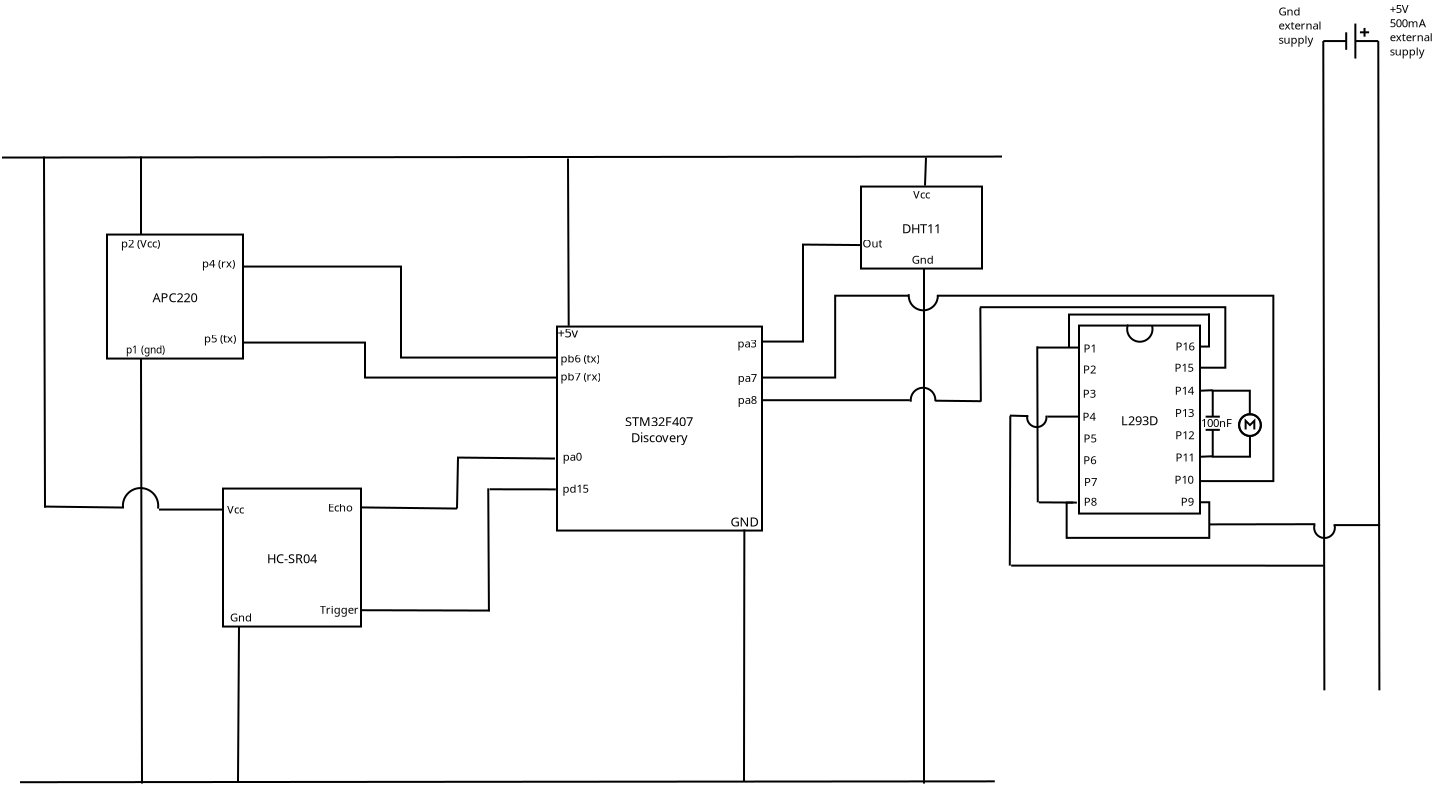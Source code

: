 <?xml version="1.0" encoding="UTF-8"?>
<dia:diagram xmlns:dia="http://www.lysator.liu.se/~alla/dia/">
  <dia:layer name="Fondo" visible="true" active="true">
    <dia:object type="Flowchart - Box" version="0" id="O0">
      <dia:attribute name="obj_pos">
        <dia:point val="39.5,14.35"/>
      </dia:attribute>
      <dia:attribute name="obj_bb">
        <dia:rectangle val="39.45,14.3;49.8,24.6"/>
      </dia:attribute>
      <dia:attribute name="elem_corner">
        <dia:point val="39.5,14.35"/>
      </dia:attribute>
      <dia:attribute name="elem_width">
        <dia:real val="10.25"/>
      </dia:attribute>
      <dia:attribute name="elem_height">
        <dia:real val="10.2"/>
      </dia:attribute>
      <dia:attribute name="show_background">
        <dia:boolean val="true"/>
      </dia:attribute>
      <dia:attribute name="padding">
        <dia:real val="0.5"/>
      </dia:attribute>
      <dia:attribute name="text">
        <dia:composite type="text">
          <dia:attribute name="string">
            <dia:string>#STM32F407
Discovery#</dia:string>
          </dia:attribute>
          <dia:attribute name="font">
            <dia:font family="sans" style="0" name="Helvetica"/>
          </dia:attribute>
          <dia:attribute name="height">
            <dia:real val="0.8"/>
          </dia:attribute>
          <dia:attribute name="pos">
            <dia:point val="44.625,19.245"/>
          </dia:attribute>
          <dia:attribute name="color">
            <dia:color val="#000000"/>
          </dia:attribute>
          <dia:attribute name="alignment">
            <dia:enum val="1"/>
          </dia:attribute>
        </dia:composite>
      </dia:attribute>
    </dia:object>
    <dia:object type="Standard - Line" version="0" id="O1">
      <dia:attribute name="obj_pos">
        <dia:point val="40.085,14.312"/>
      </dia:attribute>
      <dia:attribute name="obj_bb">
        <dia:rectangle val="40.0,5.9;40.135,14.362"/>
      </dia:attribute>
      <dia:attribute name="conn_endpoints">
        <dia:point val="40.085,14.312"/>
        <dia:point val="40.05,5.95"/>
      </dia:attribute>
      <dia:attribute name="numcp">
        <dia:int val="1"/>
      </dia:attribute>
    </dia:object>
    <dia:object type="Standard - Text" version="1" id="O2">
      <dia:attribute name="obj_pos">
        <dia:point val="39.525,14.9"/>
      </dia:attribute>
      <dia:attribute name="obj_bb">
        <dia:rectangle val="39.525,14.305;40.85,15.053"/>
      </dia:attribute>
      <dia:attribute name="text">
        <dia:composite type="text">
          <dia:attribute name="string">
            <dia:string>#+5v#</dia:string>
          </dia:attribute>
          <dia:attribute name="font">
            <dia:font family="sans" style="0" name="Helvetica"/>
          </dia:attribute>
          <dia:attribute name="height">
            <dia:real val="0.8"/>
          </dia:attribute>
          <dia:attribute name="pos">
            <dia:point val="39.525,14.9"/>
          </dia:attribute>
          <dia:attribute name="color">
            <dia:color val="#000000"/>
          </dia:attribute>
          <dia:attribute name="alignment">
            <dia:enum val="0"/>
          </dia:attribute>
        </dia:composite>
      </dia:attribute>
      <dia:attribute name="valign">
        <dia:enum val="3"/>
      </dia:attribute>
      <dia:connections>
        <dia:connection handle="0" to="O0" connection="16"/>
      </dia:connections>
    </dia:object>
    <dia:object type="Standard - Line" version="0" id="O3">
      <dia:attribute name="obj_pos">
        <dia:point val="11.75,5.9"/>
      </dia:attribute>
      <dia:attribute name="obj_bb">
        <dia:rectangle val="11.7,5.8;61.8,5.95"/>
      </dia:attribute>
      <dia:attribute name="conn_endpoints">
        <dia:point val="11.75,5.9"/>
        <dia:point val="61.75,5.85"/>
      </dia:attribute>
      <dia:attribute name="numcp">
        <dia:int val="1"/>
      </dia:attribute>
    </dia:object>
    <dia:object type="Standard - Text" version="1" id="O4">
      <dia:attribute name="obj_pos">
        <dia:point val="48.175,24.35"/>
      </dia:attribute>
      <dia:attribute name="obj_bb">
        <dia:rectangle val="48.175,23.755;49.642,24.503"/>
      </dia:attribute>
      <dia:attribute name="text">
        <dia:composite type="text">
          <dia:attribute name="string">
            <dia:string>#GND#</dia:string>
          </dia:attribute>
          <dia:attribute name="font">
            <dia:font family="sans" style="0" name="Helvetica"/>
          </dia:attribute>
          <dia:attribute name="height">
            <dia:real val="0.8"/>
          </dia:attribute>
          <dia:attribute name="pos">
            <dia:point val="48.175,24.35"/>
          </dia:attribute>
          <dia:attribute name="color">
            <dia:color val="#000000"/>
          </dia:attribute>
          <dia:attribute name="alignment">
            <dia:enum val="0"/>
          </dia:attribute>
        </dia:composite>
      </dia:attribute>
      <dia:attribute name="valign">
        <dia:enum val="3"/>
      </dia:attribute>
      <dia:connections>
        <dia:connection handle="0" to="O0" connection="16"/>
      </dia:connections>
    </dia:object>
    <dia:object type="Standard - Line" version="0" id="O5">
      <dia:attribute name="obj_pos">
        <dia:point val="48.868,24.499"/>
      </dia:attribute>
      <dia:attribute name="obj_bb">
        <dia:rectangle val="48.8,24.449;48.918,37.15"/>
      </dia:attribute>
      <dia:attribute name="conn_endpoints">
        <dia:point val="48.868,24.499"/>
        <dia:point val="48.85,37.1"/>
      </dia:attribute>
      <dia:attribute name="numcp">
        <dia:int val="1"/>
      </dia:attribute>
    </dia:object>
    <dia:object type="Standard - Line" version="0" id="O6">
      <dia:attribute name="obj_pos">
        <dia:point val="12.65,37.132"/>
      </dia:attribute>
      <dia:attribute name="obj_bb">
        <dia:rectangle val="12.6,37.04;61.44,37.182"/>
      </dia:attribute>
      <dia:attribute name="conn_endpoints">
        <dia:point val="12.65,37.132"/>
        <dia:point val="61.39,37.09"/>
      </dia:attribute>
      <dia:attribute name="numcp">
        <dia:int val="1"/>
      </dia:attribute>
    </dia:object>
    <dia:object type="Flowchart - Box" version="0" id="O7">
      <dia:attribute name="obj_pos">
        <dia:point val="17,9.75"/>
      </dia:attribute>
      <dia:attribute name="obj_bb">
        <dia:rectangle val="16.95,9.7;23.85,16"/>
      </dia:attribute>
      <dia:attribute name="elem_corner">
        <dia:point val="17,9.75"/>
      </dia:attribute>
      <dia:attribute name="elem_width">
        <dia:real val="6.8"/>
      </dia:attribute>
      <dia:attribute name="elem_height">
        <dia:real val="6.2"/>
      </dia:attribute>
      <dia:attribute name="show_background">
        <dia:boolean val="true"/>
      </dia:attribute>
      <dia:attribute name="padding">
        <dia:real val="0.5"/>
      </dia:attribute>
      <dia:attribute name="text">
        <dia:composite type="text">
          <dia:attribute name="string">
            <dia:string>#APC220#</dia:string>
          </dia:attribute>
          <dia:attribute name="font">
            <dia:font family="sans" style="0" name="Helvetica"/>
          </dia:attribute>
          <dia:attribute name="height">
            <dia:real val="0.8"/>
          </dia:attribute>
          <dia:attribute name="pos">
            <dia:point val="20.4,13.045"/>
          </dia:attribute>
          <dia:attribute name="color">
            <dia:color val="#000000"/>
          </dia:attribute>
          <dia:attribute name="alignment">
            <dia:enum val="1"/>
          </dia:attribute>
        </dia:composite>
      </dia:attribute>
    </dia:object>
    <dia:object type="Standard - Text" version="1" id="O8">
      <dia:attribute name="obj_pos">
        <dia:point val="17.7,10.4"/>
      </dia:attribute>
      <dia:attribute name="obj_bb">
        <dia:rectangle val="17.7,9.858;20.059,10.568"/>
      </dia:attribute>
      <dia:attribute name="text">
        <dia:composite type="text">
          <dia:attribute name="string">
            <dia:string>#p2 (Vcc)#</dia:string>
          </dia:attribute>
          <dia:attribute name="font">
            <dia:font family="sans" style="0" name="Helvetica"/>
          </dia:attribute>
          <dia:attribute name="height">
            <dia:real val="0.706"/>
          </dia:attribute>
          <dia:attribute name="pos">
            <dia:point val="17.7,10.4"/>
          </dia:attribute>
          <dia:attribute name="color">
            <dia:color val="#000000"/>
          </dia:attribute>
          <dia:attribute name="alignment">
            <dia:enum val="0"/>
          </dia:attribute>
        </dia:composite>
      </dia:attribute>
      <dia:attribute name="valign">
        <dia:enum val="3"/>
      </dia:attribute>
      <dia:connections>
        <dia:connection handle="0" to="O7" connection="16"/>
      </dia:connections>
    </dia:object>
    <dia:object type="Standard - Line" version="0" id="O9">
      <dia:attribute name="obj_pos">
        <dia:point val="18.7,9.75"/>
      </dia:attribute>
      <dia:attribute name="obj_bb">
        <dia:rectangle val="18.65,5.8;18.75,9.8"/>
      </dia:attribute>
      <dia:attribute name="conn_endpoints">
        <dia:point val="18.7,9.75"/>
        <dia:point val="18.7,5.85"/>
      </dia:attribute>
      <dia:attribute name="numcp">
        <dia:int val="1"/>
      </dia:attribute>
      <dia:connections>
        <dia:connection handle="0" to="O7" connection="1"/>
      </dia:connections>
    </dia:object>
    <dia:object type="Standard - Text" version="1" id="O10">
      <dia:attribute name="obj_pos">
        <dia:point val="17.95,15.7"/>
      </dia:attribute>
      <dia:attribute name="obj_bb">
        <dia:rectangle val="17.95,15.227;20.12,15.82"/>
      </dia:attribute>
      <dia:attribute name="text">
        <dia:composite type="text">
          <dia:attribute name="string">
            <dia:string>#p1 (gnd)#</dia:string>
          </dia:attribute>
          <dia:attribute name="font">
            <dia:font family="sans" style="0" name="Helvetica"/>
          </dia:attribute>
          <dia:attribute name="height">
            <dia:real val="0.635"/>
          </dia:attribute>
          <dia:attribute name="pos">
            <dia:point val="17.95,15.7"/>
          </dia:attribute>
          <dia:attribute name="color">
            <dia:color val="#000000"/>
          </dia:attribute>
          <dia:attribute name="alignment">
            <dia:enum val="0"/>
          </dia:attribute>
        </dia:composite>
      </dia:attribute>
      <dia:attribute name="valign">
        <dia:enum val="3"/>
      </dia:attribute>
      <dia:connections>
        <dia:connection handle="0" to="O7" connection="12"/>
      </dia:connections>
    </dia:object>
    <dia:object type="Standard - Line" version="0" id="O11">
      <dia:attribute name="obj_pos">
        <dia:point val="18.7,15.95"/>
      </dia:attribute>
      <dia:attribute name="obj_bb">
        <dia:rectangle val="18.65,15.9;18.8,37.25"/>
      </dia:attribute>
      <dia:attribute name="conn_endpoints">
        <dia:point val="18.7,15.95"/>
        <dia:point val="18.75,37.2"/>
      </dia:attribute>
      <dia:attribute name="numcp">
        <dia:int val="1"/>
      </dia:attribute>
      <dia:connections>
        <dia:connection handle="0" to="O7" connection="12"/>
      </dia:connections>
    </dia:object>
    <dia:object type="Standard - Text" version="1" id="O12">
      <dia:attribute name="obj_pos">
        <dia:point val="21.75,11.4"/>
      </dia:attribute>
      <dia:attribute name="obj_bb">
        <dia:rectangle val="21.75,10.875;23.64,11.535"/>
      </dia:attribute>
      <dia:attribute name="text">
        <dia:composite type="text">
          <dia:attribute name="string">
            <dia:string>#p4 (rx)#</dia:string>
          </dia:attribute>
          <dia:attribute name="font">
            <dia:font family="sans" style="0" name="Helvetica"/>
          </dia:attribute>
          <dia:attribute name="height">
            <dia:real val="0.706"/>
          </dia:attribute>
          <dia:attribute name="pos">
            <dia:point val="21.75,11.4"/>
          </dia:attribute>
          <dia:attribute name="color">
            <dia:color val="#000000"/>
          </dia:attribute>
          <dia:attribute name="alignment">
            <dia:enum val="0"/>
          </dia:attribute>
        </dia:composite>
      </dia:attribute>
      <dia:attribute name="valign">
        <dia:enum val="3"/>
      </dia:attribute>
      <dia:connections>
        <dia:connection handle="0" to="O7" connection="16"/>
      </dia:connections>
    </dia:object>
    <dia:object type="Standard - Text" version="1" id="O13">
      <dia:attribute name="obj_pos">
        <dia:point val="21.85,15.15"/>
      </dia:attribute>
      <dia:attribute name="obj_bb">
        <dia:rectangle val="21.85,14.625;23.745,15.285"/>
      </dia:attribute>
      <dia:attribute name="text">
        <dia:composite type="text">
          <dia:attribute name="string">
            <dia:string>#p5 (tx)#</dia:string>
          </dia:attribute>
          <dia:attribute name="font">
            <dia:font family="sans" style="0" name="Helvetica"/>
          </dia:attribute>
          <dia:attribute name="height">
            <dia:real val="0.706"/>
          </dia:attribute>
          <dia:attribute name="pos">
            <dia:point val="21.85,15.15"/>
          </dia:attribute>
          <dia:attribute name="color">
            <dia:color val="#000000"/>
          </dia:attribute>
          <dia:attribute name="alignment">
            <dia:enum val="0"/>
          </dia:attribute>
        </dia:composite>
      </dia:attribute>
      <dia:attribute name="valign">
        <dia:enum val="3"/>
      </dia:attribute>
      <dia:connections>
        <dia:connection handle="0" to="O7" connection="16"/>
      </dia:connections>
    </dia:object>
    <dia:object type="Standard - Text" version="1" id="O14">
      <dia:attribute name="obj_pos">
        <dia:point val="39.675,16.15"/>
      </dia:attribute>
      <dia:attribute name="obj_bb">
        <dia:rectangle val="39.675,15.625;41.928,16.285"/>
      </dia:attribute>
      <dia:attribute name="text">
        <dia:composite type="text">
          <dia:attribute name="string">
            <dia:string>#pb6 (tx)#</dia:string>
          </dia:attribute>
          <dia:attribute name="font">
            <dia:font family="sans" style="0" name="Helvetica"/>
          </dia:attribute>
          <dia:attribute name="height">
            <dia:real val="0.706"/>
          </dia:attribute>
          <dia:attribute name="pos">
            <dia:point val="39.675,16.15"/>
          </dia:attribute>
          <dia:attribute name="color">
            <dia:color val="#000000"/>
          </dia:attribute>
          <dia:attribute name="alignment">
            <dia:enum val="0"/>
          </dia:attribute>
        </dia:composite>
      </dia:attribute>
      <dia:attribute name="valign">
        <dia:enum val="3"/>
      </dia:attribute>
      <dia:connections>
        <dia:connection handle="0" to="O0" connection="16"/>
      </dia:connections>
    </dia:object>
    <dia:object type="Standard - Text" version="1" id="O15">
      <dia:attribute name="obj_pos">
        <dia:point val="39.675,17.05"/>
      </dia:attribute>
      <dia:attribute name="obj_bb">
        <dia:rectangle val="39.675,16.525;41.922,17.185"/>
      </dia:attribute>
      <dia:attribute name="text">
        <dia:composite type="text">
          <dia:attribute name="string">
            <dia:string>#pb7 (rx)#</dia:string>
          </dia:attribute>
          <dia:attribute name="font">
            <dia:font family="sans" style="0" name="Helvetica"/>
          </dia:attribute>
          <dia:attribute name="height">
            <dia:real val="0.706"/>
          </dia:attribute>
          <dia:attribute name="pos">
            <dia:point val="39.675,17.05"/>
          </dia:attribute>
          <dia:attribute name="color">
            <dia:color val="#000000"/>
          </dia:attribute>
          <dia:attribute name="alignment">
            <dia:enum val="0"/>
          </dia:attribute>
        </dia:composite>
      </dia:attribute>
      <dia:attribute name="valign">
        <dia:enum val="3"/>
      </dia:attribute>
      <dia:connections>
        <dia:connection handle="0" to="O0" connection="16"/>
      </dia:connections>
    </dia:object>
    <dia:object type="Standard - ZigZagLine" version="1" id="O16">
      <dia:attribute name="obj_pos">
        <dia:point val="23.85,11.35"/>
      </dia:attribute>
      <dia:attribute name="obj_bb">
        <dia:rectangle val="23.8,11.3;39.5,15.95"/>
      </dia:attribute>
      <dia:attribute name="orth_points">
        <dia:point val="23.85,11.35"/>
        <dia:point val="31.7,11.35"/>
        <dia:point val="31.7,15.9"/>
        <dia:point val="39.45,15.9"/>
      </dia:attribute>
      <dia:attribute name="orth_orient">
        <dia:enum val="0"/>
        <dia:enum val="1"/>
        <dia:enum val="0"/>
      </dia:attribute>
      <dia:attribute name="autorouting">
        <dia:boolean val="false"/>
      </dia:attribute>
      <dia:connections>
        <dia:connection handle="0" to="O7" connection="6"/>
      </dia:connections>
    </dia:object>
    <dia:object type="Standard - ZigZagLine" version="1" id="O17">
      <dia:attribute name="obj_pos">
        <dia:point val="23.75,15.15"/>
      </dia:attribute>
      <dia:attribute name="obj_bb">
        <dia:rectangle val="23.7,15.1;39.55,16.95"/>
      </dia:attribute>
      <dia:attribute name="orth_points">
        <dia:point val="23.75,15.15"/>
        <dia:point val="29.9,15.15"/>
        <dia:point val="29.9,16.9"/>
        <dia:point val="39.5,16.9"/>
      </dia:attribute>
      <dia:attribute name="orth_orient">
        <dia:enum val="0"/>
        <dia:enum val="1"/>
        <dia:enum val="0"/>
      </dia:attribute>
      <dia:attribute name="autorouting">
        <dia:boolean val="false"/>
      </dia:attribute>
      <dia:connections>
        <dia:connection handle="1" to="O0" connection="5"/>
      </dia:connections>
    </dia:object>
    <dia:object type="Flowchart - Box" version="0" id="O18">
      <dia:attribute name="obj_pos">
        <dia:point val="22.8,22.45"/>
      </dia:attribute>
      <dia:attribute name="obj_bb">
        <dia:rectangle val="22.75,22.4;29.75,29.4"/>
      </dia:attribute>
      <dia:attribute name="elem_corner">
        <dia:point val="22.8,22.45"/>
      </dia:attribute>
      <dia:attribute name="elem_width">
        <dia:real val="6.9"/>
      </dia:attribute>
      <dia:attribute name="elem_height">
        <dia:real val="6.9"/>
      </dia:attribute>
      <dia:attribute name="show_background">
        <dia:boolean val="true"/>
      </dia:attribute>
      <dia:attribute name="padding">
        <dia:real val="0.5"/>
      </dia:attribute>
      <dia:attribute name="text">
        <dia:composite type="text">
          <dia:attribute name="string">
            <dia:string>#HC-SR04#</dia:string>
          </dia:attribute>
          <dia:attribute name="font">
            <dia:font family="sans" style="0" name="Helvetica"/>
          </dia:attribute>
          <dia:attribute name="height">
            <dia:real val="0.8"/>
          </dia:attribute>
          <dia:attribute name="pos">
            <dia:point val="26.25,26.095"/>
          </dia:attribute>
          <dia:attribute name="color">
            <dia:color val="#000000"/>
          </dia:attribute>
          <dia:attribute name="alignment">
            <dia:enum val="1"/>
          </dia:attribute>
        </dia:composite>
      </dia:attribute>
    </dia:object>
    <dia:object type="Standard - Text" version="1" id="O19">
      <dia:attribute name="obj_pos">
        <dia:point val="23,23.7"/>
      </dia:attribute>
      <dia:attribute name="obj_bb">
        <dia:rectangle val="23,23.175;24.005,23.835"/>
      </dia:attribute>
      <dia:attribute name="text">
        <dia:composite type="text">
          <dia:attribute name="string">
            <dia:string>#Vcc#</dia:string>
          </dia:attribute>
          <dia:attribute name="font">
            <dia:font family="sans" style="0" name="Helvetica"/>
          </dia:attribute>
          <dia:attribute name="height">
            <dia:real val="0.706"/>
          </dia:attribute>
          <dia:attribute name="pos">
            <dia:point val="23,23.7"/>
          </dia:attribute>
          <dia:attribute name="color">
            <dia:color val="#000000"/>
          </dia:attribute>
          <dia:attribute name="alignment">
            <dia:enum val="0"/>
          </dia:attribute>
        </dia:composite>
      </dia:attribute>
      <dia:attribute name="valign">
        <dia:enum val="3"/>
      </dia:attribute>
      <dia:connections>
        <dia:connection handle="0" to="O18" connection="16"/>
      </dia:connections>
    </dia:object>
    <dia:object type="Standard - Line" version="0" id="O20">
      <dia:attribute name="obj_pos">
        <dia:point val="22.75,23.5"/>
      </dia:attribute>
      <dia:attribute name="obj_bb">
        <dia:rectangle val="19.55,23.45;22.8,23.55"/>
      </dia:attribute>
      <dia:attribute name="conn_endpoints">
        <dia:point val="22.75,23.5"/>
        <dia:point val="19.6,23.5"/>
      </dia:attribute>
      <dia:attribute name="numcp">
        <dia:int val="1"/>
      </dia:attribute>
    </dia:object>
    <dia:object type="Standard - Text" version="1" id="O21">
      <dia:attribute name="obj_pos">
        <dia:point val="23.15,29.1"/>
      </dia:attribute>
      <dia:attribute name="obj_bb">
        <dia:rectangle val="23.15,28.575;24.302,29.235"/>
      </dia:attribute>
      <dia:attribute name="text">
        <dia:composite type="text">
          <dia:attribute name="string">
            <dia:string>#Gnd#</dia:string>
          </dia:attribute>
          <dia:attribute name="font">
            <dia:font family="sans" style="0" name="Helvetica"/>
          </dia:attribute>
          <dia:attribute name="height">
            <dia:real val="0.706"/>
          </dia:attribute>
          <dia:attribute name="pos">
            <dia:point val="23.15,29.1"/>
          </dia:attribute>
          <dia:attribute name="color">
            <dia:color val="#000000"/>
          </dia:attribute>
          <dia:attribute name="alignment">
            <dia:enum val="0"/>
          </dia:attribute>
        </dia:composite>
      </dia:attribute>
      <dia:attribute name="valign">
        <dia:enum val="3"/>
      </dia:attribute>
      <dia:connections>
        <dia:connection handle="0" to="O18" connection="16"/>
      </dia:connections>
    </dia:object>
    <dia:object type="Standard - Line" version="0" id="O22">
      <dia:attribute name="obj_pos">
        <dia:point val="23.6,29.35"/>
      </dia:attribute>
      <dia:attribute name="obj_bb">
        <dia:rectangle val="23.5,29.3;23.65,37.15"/>
      </dia:attribute>
      <dia:attribute name="conn_endpoints">
        <dia:point val="23.6,29.35"/>
        <dia:point val="23.55,37.1"/>
      </dia:attribute>
      <dia:attribute name="numcp">
        <dia:int val="1"/>
      </dia:attribute>
    </dia:object>
    <dia:object type="Standard - Arc" version="0" id="O23">
      <dia:attribute name="obj_pos">
        <dia:point val="19.55,23.45"/>
      </dia:attribute>
      <dia:attribute name="obj_bb">
        <dia:rectangle val="17.745,22.375;19.611,23.501"/>
      </dia:attribute>
      <dia:attribute name="conn_endpoints">
        <dia:point val="19.55,23.45"/>
        <dia:point val="17.8,23.4"/>
      </dia:attribute>
      <dia:attribute name="curve_distance">
        <dia:real val="1.0"/>
      </dia:attribute>
      <dia:attribute name="line_width">
        <dia:real val="0.1"/>
      </dia:attribute>
    </dia:object>
    <dia:object type="Standard - Line" version="0" id="O24">
      <dia:attribute name="obj_pos">
        <dia:point val="17.85,23.4"/>
      </dia:attribute>
      <dia:attribute name="obj_bb">
        <dia:rectangle val="13.799,23.299;17.901,23.451"/>
      </dia:attribute>
      <dia:attribute name="conn_endpoints">
        <dia:point val="17.85,23.4"/>
        <dia:point val="13.85,23.35"/>
      </dia:attribute>
      <dia:attribute name="numcp">
        <dia:int val="1"/>
      </dia:attribute>
    </dia:object>
    <dia:object type="Standard - Line" version="0" id="O25">
      <dia:attribute name="obj_pos">
        <dia:point val="13.9,23.4"/>
      </dia:attribute>
      <dia:attribute name="obj_bb">
        <dia:rectangle val="13.8,5.8;13.95,23.45"/>
      </dia:attribute>
      <dia:attribute name="conn_endpoints">
        <dia:point val="13.9,23.4"/>
        <dia:point val="13.85,5.85"/>
      </dia:attribute>
      <dia:attribute name="numcp">
        <dia:int val="1"/>
      </dia:attribute>
    </dia:object>
    <dia:object type="Standard - Text" version="1" id="O26">
      <dia:attribute name="obj_pos">
        <dia:point val="28.05,23.6"/>
      </dia:attribute>
      <dia:attribute name="obj_bb">
        <dia:rectangle val="28.05,23.075;29.42,23.735"/>
      </dia:attribute>
      <dia:attribute name="text">
        <dia:composite type="text">
          <dia:attribute name="string">
            <dia:string>#Echo#</dia:string>
          </dia:attribute>
          <dia:attribute name="font">
            <dia:font family="sans" style="0" name="Helvetica"/>
          </dia:attribute>
          <dia:attribute name="height">
            <dia:real val="0.706"/>
          </dia:attribute>
          <dia:attribute name="pos">
            <dia:point val="28.05,23.6"/>
          </dia:attribute>
          <dia:attribute name="color">
            <dia:color val="#000000"/>
          </dia:attribute>
          <dia:attribute name="alignment">
            <dia:enum val="0"/>
          </dia:attribute>
        </dia:composite>
      </dia:attribute>
      <dia:attribute name="valign">
        <dia:enum val="3"/>
      </dia:attribute>
      <dia:connections>
        <dia:connection handle="0" to="O18" connection="16"/>
      </dia:connections>
    </dia:object>
    <dia:object type="Standard - Text" version="1" id="O27">
      <dia:attribute name="obj_pos">
        <dia:point val="27.64,28.715"/>
      </dia:attribute>
      <dia:attribute name="obj_bb">
        <dia:rectangle val="27.64,28.19;29.59,28.85"/>
      </dia:attribute>
      <dia:attribute name="text">
        <dia:composite type="text">
          <dia:attribute name="string">
            <dia:string>#Trigger#</dia:string>
          </dia:attribute>
          <dia:attribute name="font">
            <dia:font family="sans" style="0" name="Helvetica"/>
          </dia:attribute>
          <dia:attribute name="height">
            <dia:real val="0.706"/>
          </dia:attribute>
          <dia:attribute name="pos">
            <dia:point val="27.64,28.715"/>
          </dia:attribute>
          <dia:attribute name="color">
            <dia:color val="#000000"/>
          </dia:attribute>
          <dia:attribute name="alignment">
            <dia:enum val="0"/>
          </dia:attribute>
        </dia:composite>
      </dia:attribute>
      <dia:attribute name="valign">
        <dia:enum val="3"/>
      </dia:attribute>
    </dia:object>
    <dia:object type="Standard - Text" version="1" id="O28">
      <dia:attribute name="obj_pos">
        <dia:point val="39.79,21.065"/>
      </dia:attribute>
      <dia:attribute name="obj_bb">
        <dia:rectangle val="39.79,20.54;40.852,21.2"/>
      </dia:attribute>
      <dia:attribute name="text">
        <dia:composite type="text">
          <dia:attribute name="string">
            <dia:string>#pa0#</dia:string>
          </dia:attribute>
          <dia:attribute name="font">
            <dia:font family="sans" style="0" name="Helvetica"/>
          </dia:attribute>
          <dia:attribute name="height">
            <dia:real val="0.706"/>
          </dia:attribute>
          <dia:attribute name="pos">
            <dia:point val="39.79,21.065"/>
          </dia:attribute>
          <dia:attribute name="color">
            <dia:color val="#000000"/>
          </dia:attribute>
          <dia:attribute name="alignment">
            <dia:enum val="0"/>
          </dia:attribute>
        </dia:composite>
      </dia:attribute>
      <dia:attribute name="valign">
        <dia:enum val="3"/>
      </dia:attribute>
    </dia:object>
    <dia:object type="Standard - Text" version="1" id="O29">
      <dia:attribute name="obj_pos">
        <dia:point val="39.78,22.655"/>
      </dia:attribute>
      <dia:attribute name="obj_bb">
        <dia:rectangle val="39.78,22.13;41.215,22.79"/>
      </dia:attribute>
      <dia:attribute name="text">
        <dia:composite type="text">
          <dia:attribute name="string">
            <dia:string>#pd15#</dia:string>
          </dia:attribute>
          <dia:attribute name="font">
            <dia:font family="sans" style="0" name="Helvetica"/>
          </dia:attribute>
          <dia:attribute name="height">
            <dia:real val="0.706"/>
          </dia:attribute>
          <dia:attribute name="pos">
            <dia:point val="39.78,22.655"/>
          </dia:attribute>
          <dia:attribute name="color">
            <dia:color val="#000000"/>
          </dia:attribute>
          <dia:attribute name="alignment">
            <dia:enum val="0"/>
          </dia:attribute>
        </dia:composite>
      </dia:attribute>
      <dia:attribute name="valign">
        <dia:enum val="3"/>
      </dia:attribute>
    </dia:object>
    <dia:object type="Standard - Line" version="0" id="O30">
      <dia:attribute name="obj_pos">
        <dia:point val="29.649,23.392"/>
      </dia:attribute>
      <dia:attribute name="obj_bb">
        <dia:rectangle val="29.599,23.341;34.551,23.501"/>
      </dia:attribute>
      <dia:attribute name="conn_endpoints">
        <dia:point val="29.649,23.392"/>
        <dia:point val="34.5,23.45"/>
      </dia:attribute>
      <dia:attribute name="numcp">
        <dia:int val="1"/>
      </dia:attribute>
    </dia:object>
    <dia:object type="Standard - Line" version="0" id="O31">
      <dia:attribute name="obj_pos">
        <dia:point val="34.5,23.45"/>
      </dia:attribute>
      <dia:attribute name="obj_bb">
        <dia:rectangle val="34.449,20.849;34.601,23.501"/>
      </dia:attribute>
      <dia:attribute name="conn_endpoints">
        <dia:point val="34.5,23.45"/>
        <dia:point val="34.55,20.9"/>
      </dia:attribute>
      <dia:attribute name="numcp">
        <dia:int val="1"/>
      </dia:attribute>
    </dia:object>
    <dia:object type="Standard - Line" version="0" id="O32">
      <dia:attribute name="obj_pos">
        <dia:point val="34.5,20.9"/>
      </dia:attribute>
      <dia:attribute name="obj_bb">
        <dia:rectangle val="34.45,20.849;39.45,21.0"/>
      </dia:attribute>
      <dia:attribute name="conn_endpoints">
        <dia:point val="34.5,20.9"/>
        <dia:point val="39.4,20.95"/>
      </dia:attribute>
      <dia:attribute name="numcp">
        <dia:int val="1"/>
      </dia:attribute>
    </dia:object>
    <dia:object type="Standard - Line" version="0" id="O33">
      <dia:attribute name="obj_pos">
        <dia:point val="29.691,28.533"/>
      </dia:attribute>
      <dia:attribute name="obj_bb">
        <dia:rectangle val="29.64,28.483;36.2,28.6"/>
      </dia:attribute>
      <dia:attribute name="conn_endpoints">
        <dia:point val="29.691,28.533"/>
        <dia:point val="36.15,28.55"/>
      </dia:attribute>
      <dia:attribute name="numcp">
        <dia:int val="1"/>
      </dia:attribute>
    </dia:object>
    <dia:object type="Standard - Line" version="0" id="O34">
      <dia:attribute name="obj_pos">
        <dia:point val="36.096,28.581"/>
      </dia:attribute>
      <dia:attribute name="obj_bb">
        <dia:rectangle val="36.012,22.39;36.146,28.631"/>
      </dia:attribute>
      <dia:attribute name="conn_endpoints">
        <dia:point val="36.096,28.581"/>
        <dia:point val="36.062,22.44"/>
      </dia:attribute>
      <dia:attribute name="numcp">
        <dia:int val="1"/>
      </dia:attribute>
    </dia:object>
    <dia:object type="Standard - Line" version="0" id="O35">
      <dia:attribute name="obj_pos">
        <dia:point val="36.131,22.486"/>
      </dia:attribute>
      <dia:attribute name="obj_bb">
        <dia:rectangle val="36.081,22.436;39.492,22.541"/>
      </dia:attribute>
      <dia:attribute name="conn_endpoints">
        <dia:point val="36.131,22.486"/>
        <dia:point val="39.441,22.491"/>
      </dia:attribute>
      <dia:attribute name="numcp">
        <dia:int val="1"/>
      </dia:attribute>
    </dia:object>
    <dia:object type="Flowchart - Box" version="0" id="O36">
      <dia:attribute name="obj_pos">
        <dia:point val="54.7,7.35"/>
      </dia:attribute>
      <dia:attribute name="obj_bb">
        <dia:rectangle val="54.65,7.3;60.8,11.5"/>
      </dia:attribute>
      <dia:attribute name="elem_corner">
        <dia:point val="54.7,7.35"/>
      </dia:attribute>
      <dia:attribute name="elem_width">
        <dia:real val="6.05"/>
      </dia:attribute>
      <dia:attribute name="elem_height">
        <dia:real val="4.1"/>
      </dia:attribute>
      <dia:attribute name="show_background">
        <dia:boolean val="true"/>
      </dia:attribute>
      <dia:attribute name="padding">
        <dia:real val="0.5"/>
      </dia:attribute>
      <dia:attribute name="text">
        <dia:composite type="text">
          <dia:attribute name="string">
            <dia:string>#DHT11#</dia:string>
          </dia:attribute>
          <dia:attribute name="font">
            <dia:font family="sans" style="0" name="Helvetica"/>
          </dia:attribute>
          <dia:attribute name="height">
            <dia:real val="0.8"/>
          </dia:attribute>
          <dia:attribute name="pos">
            <dia:point val="57.725,9.595"/>
          </dia:attribute>
          <dia:attribute name="color">
            <dia:color val="#000000"/>
          </dia:attribute>
          <dia:attribute name="alignment">
            <dia:enum val="1"/>
          </dia:attribute>
        </dia:composite>
      </dia:attribute>
    </dia:object>
    <dia:object type="Standard - Text" version="1" id="O37">
      <dia:attribute name="obj_pos">
        <dia:point val="57.3,7.95"/>
      </dia:attribute>
      <dia:attribute name="obj_bb">
        <dia:rectangle val="57.3,7.425;58.305,8.085"/>
      </dia:attribute>
      <dia:attribute name="text">
        <dia:composite type="text">
          <dia:attribute name="string">
            <dia:string>#Vcc#</dia:string>
          </dia:attribute>
          <dia:attribute name="font">
            <dia:font family="sans" style="0" name="Helvetica"/>
          </dia:attribute>
          <dia:attribute name="height">
            <dia:real val="0.706"/>
          </dia:attribute>
          <dia:attribute name="pos">
            <dia:point val="57.3,7.95"/>
          </dia:attribute>
          <dia:attribute name="color">
            <dia:color val="#000000"/>
          </dia:attribute>
          <dia:attribute name="alignment">
            <dia:enum val="0"/>
          </dia:attribute>
        </dia:composite>
      </dia:attribute>
      <dia:attribute name="valign">
        <dia:enum val="3"/>
      </dia:attribute>
    </dia:object>
    <dia:object type="Standard - Text" version="1" id="O38">
      <dia:attribute name="obj_pos">
        <dia:point val="57.24,11.215"/>
      </dia:attribute>
      <dia:attribute name="obj_bb">
        <dia:rectangle val="57.24,10.69;58.392,11.35"/>
      </dia:attribute>
      <dia:attribute name="text">
        <dia:composite type="text">
          <dia:attribute name="string">
            <dia:string>#Gnd#</dia:string>
          </dia:attribute>
          <dia:attribute name="font">
            <dia:font family="sans" style="0" name="Helvetica"/>
          </dia:attribute>
          <dia:attribute name="height">
            <dia:real val="0.706"/>
          </dia:attribute>
          <dia:attribute name="pos">
            <dia:point val="57.24,11.215"/>
          </dia:attribute>
          <dia:attribute name="color">
            <dia:color val="#000000"/>
          </dia:attribute>
          <dia:attribute name="alignment">
            <dia:enum val="0"/>
          </dia:attribute>
        </dia:composite>
      </dia:attribute>
      <dia:attribute name="valign">
        <dia:enum val="3"/>
      </dia:attribute>
    </dia:object>
    <dia:object type="Standard - Line" version="0" id="O39">
      <dia:attribute name="obj_pos">
        <dia:point val="57.95,5.9"/>
      </dia:attribute>
      <dia:attribute name="obj_bb">
        <dia:rectangle val="57.848,5.848;58.002,7.352"/>
      </dia:attribute>
      <dia:attribute name="conn_endpoints">
        <dia:point val="57.95,5.9"/>
        <dia:point val="57.9,7.3"/>
      </dia:attribute>
      <dia:attribute name="numcp">
        <dia:int val="1"/>
      </dia:attribute>
    </dia:object>
    <dia:object type="Standard - Line" version="0" id="O40">
      <dia:attribute name="obj_pos">
        <dia:point val="57.85,11.45"/>
      </dia:attribute>
      <dia:attribute name="obj_bb">
        <dia:rectangle val="57.8,11.4;57.9,37.25"/>
      </dia:attribute>
      <dia:attribute name="conn_endpoints">
        <dia:point val="57.85,11.45"/>
        <dia:point val="57.85,37.2"/>
      </dia:attribute>
      <dia:attribute name="numcp">
        <dia:int val="1"/>
      </dia:attribute>
    </dia:object>
    <dia:object type="Standard - Text" version="1" id="O41">
      <dia:attribute name="obj_pos">
        <dia:point val="54.775,10.4"/>
      </dia:attribute>
      <dia:attribute name="obj_bb">
        <dia:rectangle val="54.775,9.875;55.8,10.535"/>
      </dia:attribute>
      <dia:attribute name="text">
        <dia:composite type="text">
          <dia:attribute name="string">
            <dia:string>#Out#</dia:string>
          </dia:attribute>
          <dia:attribute name="font">
            <dia:font family="sans" style="0" name="Helvetica"/>
          </dia:attribute>
          <dia:attribute name="height">
            <dia:real val="0.706"/>
          </dia:attribute>
          <dia:attribute name="pos">
            <dia:point val="54.775,10.4"/>
          </dia:attribute>
          <dia:attribute name="color">
            <dia:color val="#000000"/>
          </dia:attribute>
          <dia:attribute name="alignment">
            <dia:enum val="0"/>
          </dia:attribute>
        </dia:composite>
      </dia:attribute>
      <dia:attribute name="valign">
        <dia:enum val="3"/>
      </dia:attribute>
      <dia:connections>
        <dia:connection handle="0" to="O36" connection="16"/>
      </dia:connections>
    </dia:object>
    <dia:object type="Standard - Text" version="1" id="O42">
      <dia:attribute name="obj_pos">
        <dia:point val="48.525,15.4"/>
      </dia:attribute>
      <dia:attribute name="obj_bb">
        <dia:rectangle val="48.525,14.858;49.604,15.568"/>
      </dia:attribute>
      <dia:attribute name="text">
        <dia:composite type="text">
          <dia:attribute name="string">
            <dia:string>#pa3#</dia:string>
          </dia:attribute>
          <dia:attribute name="font">
            <dia:font family="sans" style="0" name="Helvetica"/>
          </dia:attribute>
          <dia:attribute name="height">
            <dia:real val="0.706"/>
          </dia:attribute>
          <dia:attribute name="pos">
            <dia:point val="48.525,15.4"/>
          </dia:attribute>
          <dia:attribute name="color">
            <dia:color val="#000000"/>
          </dia:attribute>
          <dia:attribute name="alignment">
            <dia:enum val="0"/>
          </dia:attribute>
        </dia:composite>
      </dia:attribute>
      <dia:attribute name="valign">
        <dia:enum val="3"/>
      </dia:attribute>
      <dia:connections>
        <dia:connection handle="0" to="O0" connection="16"/>
      </dia:connections>
    </dia:object>
    <dia:object type="Standard - Line" version="0" id="O43">
      <dia:attribute name="obj_pos">
        <dia:point val="54.65,10.275"/>
      </dia:attribute>
      <dia:attribute name="obj_bb">
        <dia:rectangle val="51.7,10.2;54.7,10.325"/>
      </dia:attribute>
      <dia:attribute name="conn_endpoints">
        <dia:point val="54.65,10.275"/>
        <dia:point val="51.75,10.25"/>
      </dia:attribute>
      <dia:attribute name="numcp">
        <dia:int val="1"/>
      </dia:attribute>
      <dia:connections>
        <dia:connection handle="0" to="O36" connection="9"/>
      </dia:connections>
    </dia:object>
    <dia:object type="Standard - Line" version="0" id="O44">
      <dia:attribute name="obj_pos">
        <dia:point val="51.8,10.25"/>
      </dia:attribute>
      <dia:attribute name="obj_bb">
        <dia:rectangle val="51.75,10.2;51.85,15.2"/>
      </dia:attribute>
      <dia:attribute name="conn_endpoints">
        <dia:point val="51.8,10.25"/>
        <dia:point val="51.8,15.15"/>
      </dia:attribute>
      <dia:attribute name="numcp">
        <dia:int val="1"/>
      </dia:attribute>
    </dia:object>
    <dia:object type="Standard - Line" version="0" id="O45">
      <dia:attribute name="obj_pos">
        <dia:point val="51.75,15.1"/>
      </dia:attribute>
      <dia:attribute name="obj_bb">
        <dia:rectangle val="49.7,15.05;51.8,15.15"/>
      </dia:attribute>
      <dia:attribute name="conn_endpoints">
        <dia:point val="51.75,15.1"/>
        <dia:point val="49.75,15.1"/>
      </dia:attribute>
      <dia:attribute name="numcp">
        <dia:int val="1"/>
      </dia:attribute>
    </dia:object>
    <dia:object type="Standard - Line" version="0" id="O46">
      <dia:attribute name="obj_pos">
        <dia:point val="77.814,0.075"/>
      </dia:attribute>
      <dia:attribute name="obj_bb">
        <dia:rectangle val="77.764,0.025;77.918,32.59"/>
      </dia:attribute>
      <dia:attribute name="conn_endpoints">
        <dia:point val="77.814,0.075"/>
        <dia:point val="77.868,32.54"/>
      </dia:attribute>
      <dia:attribute name="numcp">
        <dia:int val="1"/>
      </dia:attribute>
      <dia:connections>
        <dia:connection handle="0" to="O51" connection="0"/>
      </dia:connections>
    </dia:object>
    <dia:object type="Standard - Line" version="0" id="O47">
      <dia:attribute name="obj_pos">
        <dia:point val="80.564,0.075"/>
      </dia:attribute>
      <dia:attribute name="obj_bb">
        <dia:rectangle val="80.514,0.025;80.669,32.59"/>
      </dia:attribute>
      <dia:attribute name="conn_endpoints">
        <dia:point val="80.564,0.075"/>
        <dia:point val="80.619,32.54"/>
      </dia:attribute>
      <dia:attribute name="numcp">
        <dia:int val="1"/>
      </dia:attribute>
      <dia:connections>
        <dia:connection handle="0" to="O51" connection="1"/>
      </dia:connections>
    </dia:object>
    <dia:object type="Standard - Text" version="1" id="O48">
      <dia:attribute name="obj_pos">
        <dia:point val="81.141,-1.323"/>
      </dia:attribute>
      <dia:attribute name="obj_bb">
        <dia:rectangle val="81.141,-1.848;83.466,0.929"/>
      </dia:attribute>
      <dia:attribute name="text">
        <dia:composite type="text">
          <dia:attribute name="string">
            <dia:string>#+5V
500mA
external
supply#</dia:string>
          </dia:attribute>
          <dia:attribute name="font">
            <dia:font family="sans" style="0" name="Helvetica"/>
          </dia:attribute>
          <dia:attribute name="height">
            <dia:real val="0.706"/>
          </dia:attribute>
          <dia:attribute name="pos">
            <dia:point val="81.141,-1.323"/>
          </dia:attribute>
          <dia:attribute name="color">
            <dia:color val="#000000"/>
          </dia:attribute>
          <dia:attribute name="alignment">
            <dia:enum val="0"/>
          </dia:attribute>
        </dia:composite>
      </dia:attribute>
      <dia:attribute name="valign">
        <dia:enum val="3"/>
      </dia:attribute>
    </dia:object>
    <dia:object type="Standard - Text" version="1" id="O49">
      <dia:attribute name="obj_pos">
        <dia:point val="75.57,-1.206"/>
      </dia:attribute>
      <dia:attribute name="obj_bb">
        <dia:rectangle val="75.57,-1.731;77.895,0.34"/>
      </dia:attribute>
      <dia:attribute name="text">
        <dia:composite type="text">
          <dia:attribute name="string">
            <dia:string>#Gnd
external
supply#</dia:string>
          </dia:attribute>
          <dia:attribute name="font">
            <dia:font family="sans" style="0" name="Helvetica"/>
          </dia:attribute>
          <dia:attribute name="height">
            <dia:real val="0.706"/>
          </dia:attribute>
          <dia:attribute name="pos">
            <dia:point val="75.57,-1.206"/>
          </dia:attribute>
          <dia:attribute name="color">
            <dia:color val="#000000"/>
          </dia:attribute>
          <dia:attribute name="alignment">
            <dia:enum val="0"/>
          </dia:attribute>
        </dia:composite>
      </dia:attribute>
      <dia:attribute name="valign">
        <dia:enum val="3"/>
      </dia:attribute>
    </dia:object>
    <dia:object type="Flowchart - Box" version="0" id="O50">
      <dia:attribute name="obj_pos">
        <dia:point val="65.6,14.3"/>
      </dia:attribute>
      <dia:attribute name="obj_bb">
        <dia:rectangle val="65.55,14.25;71.7,23.75"/>
      </dia:attribute>
      <dia:attribute name="elem_corner">
        <dia:point val="65.6,14.3"/>
      </dia:attribute>
      <dia:attribute name="elem_width">
        <dia:real val="6.05"/>
      </dia:attribute>
      <dia:attribute name="elem_height">
        <dia:real val="9.4"/>
      </dia:attribute>
      <dia:attribute name="show_background">
        <dia:boolean val="true"/>
      </dia:attribute>
      <dia:attribute name="padding">
        <dia:real val="0.5"/>
      </dia:attribute>
      <dia:attribute name="text">
        <dia:composite type="text">
          <dia:attribute name="string">
            <dia:string>#L293D#</dia:string>
          </dia:attribute>
          <dia:attribute name="font">
            <dia:font family="sans" style="0" name="Helvetica"/>
          </dia:attribute>
          <dia:attribute name="height">
            <dia:real val="0.8"/>
          </dia:attribute>
          <dia:attribute name="pos">
            <dia:point val="68.625,19.195"/>
          </dia:attribute>
          <dia:attribute name="color">
            <dia:color val="#000000"/>
          </dia:attribute>
          <dia:attribute name="alignment">
            <dia:enum val="1"/>
          </dia:attribute>
        </dia:composite>
      </dia:attribute>
    </dia:object>
    <dia:object type="Circuit - Horizontal Powersource (European)" version="1" id="O51">
      <dia:attribute name="obj_pos">
        <dia:point val="77.814,-0.8"/>
      </dia:attribute>
      <dia:attribute name="obj_bb">
        <dia:rectangle val="77.814,-0.8;80.564,0.95"/>
      </dia:attribute>
      <dia:attribute name="meta">
        <dia:composite type="dict"/>
      </dia:attribute>
      <dia:attribute name="elem_corner">
        <dia:point val="77.814,-0.8"/>
      </dia:attribute>
      <dia:attribute name="elem_width">
        <dia:real val="2.75"/>
      </dia:attribute>
      <dia:attribute name="elem_height">
        <dia:real val="1.75"/>
      </dia:attribute>
      <dia:attribute name="line_width">
        <dia:real val="0.1"/>
      </dia:attribute>
      <dia:attribute name="line_colour">
        <dia:color val="#000000"/>
      </dia:attribute>
      <dia:attribute name="fill_colour">
        <dia:color val="#ffffff"/>
      </dia:attribute>
      <dia:attribute name="show_background">
        <dia:boolean val="true"/>
      </dia:attribute>
      <dia:attribute name="line_style">
        <dia:enum val="0"/>
        <dia:real val="1"/>
      </dia:attribute>
      <dia:attribute name="flip_horizontal">
        <dia:boolean val="false"/>
      </dia:attribute>
      <dia:attribute name="flip_vertical">
        <dia:boolean val="false"/>
      </dia:attribute>
      <dia:attribute name="subscale">
        <dia:real val="1"/>
      </dia:attribute>
    </dia:object>
    <dia:object type="Civil - Motor" version="1" id="O52">
      <dia:attribute name="obj_pos">
        <dia:point val="73.605,18.733"/>
      </dia:attribute>
      <dia:attribute name="obj_bb">
        <dia:rectangle val="73.555,18.683;74.742,19.87"/>
      </dia:attribute>
      <dia:attribute name="meta">
        <dia:composite type="dict"/>
      </dia:attribute>
      <dia:attribute name="elem_corner">
        <dia:point val="73.605,18.733"/>
      </dia:attribute>
      <dia:attribute name="elem_width">
        <dia:real val="1.087"/>
      </dia:attribute>
      <dia:attribute name="elem_height">
        <dia:real val="1.087"/>
      </dia:attribute>
      <dia:attribute name="line_width">
        <dia:real val="0.1"/>
      </dia:attribute>
      <dia:attribute name="line_colour">
        <dia:color val="#000000"/>
      </dia:attribute>
      <dia:attribute name="fill_colour">
        <dia:color val="#ffffff"/>
      </dia:attribute>
      <dia:attribute name="show_background">
        <dia:boolean val="true"/>
      </dia:attribute>
      <dia:attribute name="line_style">
        <dia:enum val="0"/>
        <dia:real val="1"/>
      </dia:attribute>
      <dia:attribute name="flip_horizontal">
        <dia:boolean val="false"/>
      </dia:attribute>
      <dia:attribute name="flip_vertical">
        <dia:boolean val="false"/>
      </dia:attribute>
      <dia:attribute name="subscale">
        <dia:real val="1"/>
      </dia:attribute>
    </dia:object>
    <dia:object type="Standard - Arc" version="0" id="O53">
      <dia:attribute name="obj_pos">
        <dia:point val="69.25,14.3"/>
      </dia:attribute>
      <dia:attribute name="obj_bb">
        <dia:rectangle val="67.958,14.198;69.325,15.159"/>
      </dia:attribute>
      <dia:attribute name="conn_endpoints">
        <dia:point val="69.25,14.3"/>
        <dia:point val="68.05,14.25"/>
      </dia:attribute>
      <dia:attribute name="curve_distance">
        <dia:real val="-0.834"/>
      </dia:attribute>
      <dia:attribute name="line_width">
        <dia:real val="0.1"/>
      </dia:attribute>
    </dia:object>
    <dia:object type="Standard - Text" version="1" id="O54">
      <dia:attribute name="obj_pos">
        <dia:point val="65.825,15.65"/>
      </dia:attribute>
      <dia:attribute name="obj_bb">
        <dia:rectangle val="65.825,15.125;66.525,15.785"/>
      </dia:attribute>
      <dia:attribute name="text">
        <dia:composite type="text">
          <dia:attribute name="string">
            <dia:string>#P1#</dia:string>
          </dia:attribute>
          <dia:attribute name="font">
            <dia:font family="sans" style="0" name="Helvetica"/>
          </dia:attribute>
          <dia:attribute name="height">
            <dia:real val="0.706"/>
          </dia:attribute>
          <dia:attribute name="pos">
            <dia:point val="65.825,15.65"/>
          </dia:attribute>
          <dia:attribute name="color">
            <dia:color val="#000000"/>
          </dia:attribute>
          <dia:attribute name="alignment">
            <dia:enum val="0"/>
          </dia:attribute>
        </dia:composite>
      </dia:attribute>
      <dia:attribute name="valign">
        <dia:enum val="3"/>
      </dia:attribute>
      <dia:connections>
        <dia:connection handle="0" to="O50" connection="16"/>
      </dia:connections>
    </dia:object>
    <dia:object type="Standard - Text" version="1" id="O55">
      <dia:attribute name="obj_pos">
        <dia:point val="65.8,16.7"/>
      </dia:attribute>
      <dia:attribute name="obj_bb">
        <dia:rectangle val="65.8,16.175;66.5,16.835"/>
      </dia:attribute>
      <dia:attribute name="text">
        <dia:composite type="text">
          <dia:attribute name="string">
            <dia:string>#P2#</dia:string>
          </dia:attribute>
          <dia:attribute name="font">
            <dia:font family="sans" style="0" name="Helvetica"/>
          </dia:attribute>
          <dia:attribute name="height">
            <dia:real val="0.706"/>
          </dia:attribute>
          <dia:attribute name="pos">
            <dia:point val="65.8,16.7"/>
          </dia:attribute>
          <dia:attribute name="color">
            <dia:color val="#000000"/>
          </dia:attribute>
          <dia:attribute name="alignment">
            <dia:enum val="0"/>
          </dia:attribute>
        </dia:composite>
      </dia:attribute>
      <dia:attribute name="valign">
        <dia:enum val="3"/>
      </dia:attribute>
      <dia:connections>
        <dia:connection handle="0" to="O50" connection="5"/>
      </dia:connections>
    </dia:object>
    <dia:object type="Standard - Text" version="1" id="O56">
      <dia:attribute name="obj_pos">
        <dia:point val="65.79,17.915"/>
      </dia:attribute>
      <dia:attribute name="obj_bb">
        <dia:rectangle val="65.79,17.39;66.49,18.05"/>
      </dia:attribute>
      <dia:attribute name="text">
        <dia:composite type="text">
          <dia:attribute name="string">
            <dia:string>#P3#</dia:string>
          </dia:attribute>
          <dia:attribute name="font">
            <dia:font family="sans" style="0" name="Helvetica"/>
          </dia:attribute>
          <dia:attribute name="height">
            <dia:real val="0.706"/>
          </dia:attribute>
          <dia:attribute name="pos">
            <dia:point val="65.79,17.915"/>
          </dia:attribute>
          <dia:attribute name="color">
            <dia:color val="#000000"/>
          </dia:attribute>
          <dia:attribute name="alignment">
            <dia:enum val="0"/>
          </dia:attribute>
        </dia:composite>
      </dia:attribute>
      <dia:attribute name="valign">
        <dia:enum val="3"/>
      </dia:attribute>
    </dia:object>
    <dia:object type="Standard - Text" version="1" id="O57">
      <dia:attribute name="obj_pos">
        <dia:point val="65.78,19.055"/>
      </dia:attribute>
      <dia:attribute name="obj_bb">
        <dia:rectangle val="65.78,18.53;66.48,19.19"/>
      </dia:attribute>
      <dia:attribute name="text">
        <dia:composite type="text">
          <dia:attribute name="string">
            <dia:string>#P4#</dia:string>
          </dia:attribute>
          <dia:attribute name="font">
            <dia:font family="sans" style="0" name="Helvetica"/>
          </dia:attribute>
          <dia:attribute name="height">
            <dia:real val="0.706"/>
          </dia:attribute>
          <dia:attribute name="pos">
            <dia:point val="65.78,19.055"/>
          </dia:attribute>
          <dia:attribute name="color">
            <dia:color val="#000000"/>
          </dia:attribute>
          <dia:attribute name="alignment">
            <dia:enum val="0"/>
          </dia:attribute>
        </dia:composite>
      </dia:attribute>
      <dia:attribute name="valign">
        <dia:enum val="3"/>
      </dia:attribute>
    </dia:object>
    <dia:object type="Standard - Text" version="1" id="O58">
      <dia:attribute name="obj_pos">
        <dia:point val="65.82,20.145"/>
      </dia:attribute>
      <dia:attribute name="obj_bb">
        <dia:rectangle val="65.82,19.62;66.52,20.28"/>
      </dia:attribute>
      <dia:attribute name="text">
        <dia:composite type="text">
          <dia:attribute name="string">
            <dia:string>#P5#</dia:string>
          </dia:attribute>
          <dia:attribute name="font">
            <dia:font family="sans" style="0" name="Helvetica"/>
          </dia:attribute>
          <dia:attribute name="height">
            <dia:real val="0.706"/>
          </dia:attribute>
          <dia:attribute name="pos">
            <dia:point val="65.82,20.145"/>
          </dia:attribute>
          <dia:attribute name="color">
            <dia:color val="#000000"/>
          </dia:attribute>
          <dia:attribute name="alignment">
            <dia:enum val="0"/>
          </dia:attribute>
        </dia:composite>
      </dia:attribute>
      <dia:attribute name="valign">
        <dia:enum val="3"/>
      </dia:attribute>
    </dia:object>
    <dia:object type="Standard - Text" version="1" id="O59">
      <dia:attribute name="obj_pos">
        <dia:point val="65.81,21.235"/>
      </dia:attribute>
      <dia:attribute name="obj_bb">
        <dia:rectangle val="65.81,20.71;66.51,21.37"/>
      </dia:attribute>
      <dia:attribute name="text">
        <dia:composite type="text">
          <dia:attribute name="string">
            <dia:string>#P6#</dia:string>
          </dia:attribute>
          <dia:attribute name="font">
            <dia:font family="sans" style="0" name="Helvetica"/>
          </dia:attribute>
          <dia:attribute name="height">
            <dia:real val="0.706"/>
          </dia:attribute>
          <dia:attribute name="pos">
            <dia:point val="65.81,21.235"/>
          </dia:attribute>
          <dia:attribute name="color">
            <dia:color val="#000000"/>
          </dia:attribute>
          <dia:attribute name="alignment">
            <dia:enum val="0"/>
          </dia:attribute>
        </dia:composite>
      </dia:attribute>
      <dia:attribute name="valign">
        <dia:enum val="3"/>
      </dia:attribute>
    </dia:object>
    <dia:object type="Standard - Text" version="1" id="O60">
      <dia:attribute name="obj_pos">
        <dia:point val="65.85,22.325"/>
      </dia:attribute>
      <dia:attribute name="obj_bb">
        <dia:rectangle val="65.85,21.8;66.55,22.46"/>
      </dia:attribute>
      <dia:attribute name="text">
        <dia:composite type="text">
          <dia:attribute name="string">
            <dia:string>#P7#</dia:string>
          </dia:attribute>
          <dia:attribute name="font">
            <dia:font family="sans" style="0" name="Helvetica"/>
          </dia:attribute>
          <dia:attribute name="height">
            <dia:real val="0.706"/>
          </dia:attribute>
          <dia:attribute name="pos">
            <dia:point val="65.85,22.325"/>
          </dia:attribute>
          <dia:attribute name="color">
            <dia:color val="#000000"/>
          </dia:attribute>
          <dia:attribute name="alignment">
            <dia:enum val="0"/>
          </dia:attribute>
        </dia:composite>
      </dia:attribute>
      <dia:attribute name="valign">
        <dia:enum val="3"/>
      </dia:attribute>
    </dia:object>
    <dia:object type="Standard - Text" version="1" id="O61">
      <dia:attribute name="obj_pos">
        <dia:point val="65.84,23.315"/>
      </dia:attribute>
      <dia:attribute name="obj_bb">
        <dia:rectangle val="65.84,22.79;66.54,23.45"/>
      </dia:attribute>
      <dia:attribute name="text">
        <dia:composite type="text">
          <dia:attribute name="string">
            <dia:string>#P8#</dia:string>
          </dia:attribute>
          <dia:attribute name="font">
            <dia:font family="sans" style="0" name="Helvetica"/>
          </dia:attribute>
          <dia:attribute name="height">
            <dia:real val="0.706"/>
          </dia:attribute>
          <dia:attribute name="pos">
            <dia:point val="65.84,23.315"/>
          </dia:attribute>
          <dia:attribute name="color">
            <dia:color val="#000000"/>
          </dia:attribute>
          <dia:attribute name="alignment">
            <dia:enum val="0"/>
          </dia:attribute>
        </dia:composite>
      </dia:attribute>
      <dia:attribute name="valign">
        <dia:enum val="3"/>
      </dia:attribute>
    </dia:object>
    <dia:object type="Standard - Text" version="1" id="O62">
      <dia:attribute name="obj_pos">
        <dia:point val="70.69,23.315"/>
      </dia:attribute>
      <dia:attribute name="obj_bb">
        <dia:rectangle val="70.69,22.79;71.39,23.45"/>
      </dia:attribute>
      <dia:attribute name="text">
        <dia:composite type="text">
          <dia:attribute name="string">
            <dia:string>#P9#</dia:string>
          </dia:attribute>
          <dia:attribute name="font">
            <dia:font family="sans" style="0" name="Helvetica"/>
          </dia:attribute>
          <dia:attribute name="height">
            <dia:real val="0.706"/>
          </dia:attribute>
          <dia:attribute name="pos">
            <dia:point val="70.69,23.315"/>
          </dia:attribute>
          <dia:attribute name="color">
            <dia:color val="#000000"/>
          </dia:attribute>
          <dia:attribute name="alignment">
            <dia:enum val="0"/>
          </dia:attribute>
        </dia:composite>
      </dia:attribute>
      <dia:attribute name="valign">
        <dia:enum val="3"/>
      </dia:attribute>
    </dia:object>
    <dia:object type="Standard - Text" version="1" id="O63">
      <dia:attribute name="obj_pos">
        <dia:point val="70.38,22.205"/>
      </dia:attribute>
      <dia:attribute name="obj_bb">
        <dia:rectangle val="70.38,21.68;71.44,22.34"/>
      </dia:attribute>
      <dia:attribute name="text">
        <dia:composite type="text">
          <dia:attribute name="string">
            <dia:string>#P10#</dia:string>
          </dia:attribute>
          <dia:attribute name="font">
            <dia:font family="sans" style="0" name="Helvetica"/>
          </dia:attribute>
          <dia:attribute name="height">
            <dia:real val="0.706"/>
          </dia:attribute>
          <dia:attribute name="pos">
            <dia:point val="70.38,22.205"/>
          </dia:attribute>
          <dia:attribute name="color">
            <dia:color val="#000000"/>
          </dia:attribute>
          <dia:attribute name="alignment">
            <dia:enum val="0"/>
          </dia:attribute>
        </dia:composite>
      </dia:attribute>
      <dia:attribute name="valign">
        <dia:enum val="3"/>
      </dia:attribute>
    </dia:object>
    <dia:object type="Standard - Text" version="1" id="O64">
      <dia:attribute name="obj_pos">
        <dia:point val="70.42,21.095"/>
      </dia:attribute>
      <dia:attribute name="obj_bb">
        <dia:rectangle val="70.42,20.57;71.48,21.23"/>
      </dia:attribute>
      <dia:attribute name="text">
        <dia:composite type="text">
          <dia:attribute name="string">
            <dia:string>#P11#</dia:string>
          </dia:attribute>
          <dia:attribute name="font">
            <dia:font family="sans" style="0" name="Helvetica"/>
          </dia:attribute>
          <dia:attribute name="height">
            <dia:real val="0.706"/>
          </dia:attribute>
          <dia:attribute name="pos">
            <dia:point val="70.42,21.095"/>
          </dia:attribute>
          <dia:attribute name="color">
            <dia:color val="#000000"/>
          </dia:attribute>
          <dia:attribute name="alignment">
            <dia:enum val="0"/>
          </dia:attribute>
        </dia:composite>
      </dia:attribute>
      <dia:attribute name="valign">
        <dia:enum val="3"/>
      </dia:attribute>
    </dia:object>
    <dia:object type="Standard - Text" version="1" id="O65">
      <dia:attribute name="obj_pos">
        <dia:point val="70.41,19.985"/>
      </dia:attribute>
      <dia:attribute name="obj_bb">
        <dia:rectangle val="70.41,19.46;71.47,20.12"/>
      </dia:attribute>
      <dia:attribute name="text">
        <dia:composite type="text">
          <dia:attribute name="string">
            <dia:string>#P12#</dia:string>
          </dia:attribute>
          <dia:attribute name="font">
            <dia:font family="sans" style="0" name="Helvetica"/>
          </dia:attribute>
          <dia:attribute name="height">
            <dia:real val="0.706"/>
          </dia:attribute>
          <dia:attribute name="pos">
            <dia:point val="70.41,19.985"/>
          </dia:attribute>
          <dia:attribute name="color">
            <dia:color val="#000000"/>
          </dia:attribute>
          <dia:attribute name="alignment">
            <dia:enum val="0"/>
          </dia:attribute>
        </dia:composite>
      </dia:attribute>
      <dia:attribute name="valign">
        <dia:enum val="3"/>
      </dia:attribute>
    </dia:object>
    <dia:object type="Standard - Text" version="1" id="O66">
      <dia:attribute name="obj_pos">
        <dia:point val="70.4,18.875"/>
      </dia:attribute>
      <dia:attribute name="obj_bb">
        <dia:rectangle val="70.4,18.35;71.46,19.01"/>
      </dia:attribute>
      <dia:attribute name="text">
        <dia:composite type="text">
          <dia:attribute name="string">
            <dia:string>#P13#</dia:string>
          </dia:attribute>
          <dia:attribute name="font">
            <dia:font family="sans" style="0" name="Helvetica"/>
          </dia:attribute>
          <dia:attribute name="height">
            <dia:real val="0.706"/>
          </dia:attribute>
          <dia:attribute name="pos">
            <dia:point val="70.4,18.875"/>
          </dia:attribute>
          <dia:attribute name="color">
            <dia:color val="#000000"/>
          </dia:attribute>
          <dia:attribute name="alignment">
            <dia:enum val="0"/>
          </dia:attribute>
        </dia:composite>
      </dia:attribute>
      <dia:attribute name="valign">
        <dia:enum val="3"/>
      </dia:attribute>
    </dia:object>
    <dia:object type="Standard - Text" version="1" id="O67">
      <dia:attribute name="obj_pos">
        <dia:point val="70.39,17.765"/>
      </dia:attribute>
      <dia:attribute name="obj_bb">
        <dia:rectangle val="70.39,17.24;71.45,17.9"/>
      </dia:attribute>
      <dia:attribute name="text">
        <dia:composite type="text">
          <dia:attribute name="string">
            <dia:string>#P14#</dia:string>
          </dia:attribute>
          <dia:attribute name="font">
            <dia:font family="sans" style="0" name="Helvetica"/>
          </dia:attribute>
          <dia:attribute name="height">
            <dia:real val="0.706"/>
          </dia:attribute>
          <dia:attribute name="pos">
            <dia:point val="70.39,17.765"/>
          </dia:attribute>
          <dia:attribute name="color">
            <dia:color val="#000000"/>
          </dia:attribute>
          <dia:attribute name="alignment">
            <dia:enum val="0"/>
          </dia:attribute>
        </dia:composite>
      </dia:attribute>
      <dia:attribute name="valign">
        <dia:enum val="3"/>
      </dia:attribute>
    </dia:object>
    <dia:object type="Standard - Text" version="1" id="O68">
      <dia:attribute name="obj_pos">
        <dia:point val="70.38,16.605"/>
      </dia:attribute>
      <dia:attribute name="obj_bb">
        <dia:rectangle val="70.38,16.08;71.44,16.74"/>
      </dia:attribute>
      <dia:attribute name="text">
        <dia:composite type="text">
          <dia:attribute name="string">
            <dia:string>#P15#</dia:string>
          </dia:attribute>
          <dia:attribute name="font">
            <dia:font family="sans" style="0" name="Helvetica"/>
          </dia:attribute>
          <dia:attribute name="height">
            <dia:real val="0.706"/>
          </dia:attribute>
          <dia:attribute name="pos">
            <dia:point val="70.38,16.605"/>
          </dia:attribute>
          <dia:attribute name="color">
            <dia:color val="#000000"/>
          </dia:attribute>
          <dia:attribute name="alignment">
            <dia:enum val="0"/>
          </dia:attribute>
        </dia:composite>
      </dia:attribute>
      <dia:attribute name="valign">
        <dia:enum val="3"/>
      </dia:attribute>
    </dia:object>
    <dia:object type="Standard - Text" version="1" id="O69">
      <dia:attribute name="obj_pos">
        <dia:point val="70.42,15.545"/>
      </dia:attribute>
      <dia:attribute name="obj_bb">
        <dia:rectangle val="70.42,15.02;71.48,15.68"/>
      </dia:attribute>
      <dia:attribute name="text">
        <dia:composite type="text">
          <dia:attribute name="string">
            <dia:string>#P16#</dia:string>
          </dia:attribute>
          <dia:attribute name="font">
            <dia:font family="sans" style="0" name="Helvetica"/>
          </dia:attribute>
          <dia:attribute name="height">
            <dia:real val="0.706"/>
          </dia:attribute>
          <dia:attribute name="pos">
            <dia:point val="70.42,15.545"/>
          </dia:attribute>
          <dia:attribute name="color">
            <dia:color val="#000000"/>
          </dia:attribute>
          <dia:attribute name="alignment">
            <dia:enum val="0"/>
          </dia:attribute>
        </dia:composite>
      </dia:attribute>
      <dia:attribute name="valign">
        <dia:enum val="3"/>
      </dia:attribute>
    </dia:object>
    <dia:object type="Standard - ZigZagLine" version="1" id="O70">
      <dia:attribute name="obj_pos">
        <dia:point val="65.55,15.4"/>
      </dia:attribute>
      <dia:attribute name="obj_bb">
        <dia:rectangle val="65.05,13.7;72.2,15.45"/>
      </dia:attribute>
      <dia:attribute name="orth_points">
        <dia:point val="65.55,15.4"/>
        <dia:point val="65.1,15.4"/>
        <dia:point val="65.1,13.75"/>
        <dia:point val="72.15,13.75"/>
      </dia:attribute>
      <dia:attribute name="orth_orient">
        <dia:enum val="0"/>
        <dia:enum val="1"/>
        <dia:enum val="0"/>
      </dia:attribute>
      <dia:attribute name="autorouting">
        <dia:boolean val="false"/>
      </dia:attribute>
    </dia:object>
    <dia:object type="Standard - ZigZagLine" version="1" id="O71">
      <dia:attribute name="obj_pos">
        <dia:point val="72.1,13.7"/>
      </dia:attribute>
      <dia:attribute name="obj_bb">
        <dia:rectangle val="71.629,13.65;72.15,15.4"/>
      </dia:attribute>
      <dia:attribute name="orth_points">
        <dia:point val="72.1,13.7"/>
        <dia:point val="72.1,15.35"/>
        <dia:point val="71.7,15.35"/>
        <dia:point val="71.7,15.35"/>
      </dia:attribute>
      <dia:attribute name="orth_orient">
        <dia:enum val="1"/>
        <dia:enum val="0"/>
        <dia:enum val="1"/>
      </dia:attribute>
      <dia:attribute name="autorouting">
        <dia:boolean val="false"/>
      </dia:attribute>
    </dia:object>
    <dia:object type="Standard - Line" version="0" id="O72">
      <dia:attribute name="obj_pos">
        <dia:point val="65.05,15.4"/>
      </dia:attribute>
      <dia:attribute name="obj_bb">
        <dia:rectangle val="63.45,15.35;65.1,15.45"/>
      </dia:attribute>
      <dia:attribute name="conn_endpoints">
        <dia:point val="65.05,15.4"/>
        <dia:point val="63.5,15.4"/>
      </dia:attribute>
      <dia:attribute name="numcp">
        <dia:int val="1"/>
      </dia:attribute>
    </dia:object>
    <dia:object type="Standard - Line" version="0" id="O73">
      <dia:attribute name="obj_pos">
        <dia:point val="63.513,15.34"/>
      </dia:attribute>
      <dia:attribute name="obj_bb">
        <dia:rectangle val="63.463,15.29;63.588,23.19"/>
      </dia:attribute>
      <dia:attribute name="conn_endpoints">
        <dia:point val="63.513,15.34"/>
        <dia:point val="63.538,23.14"/>
      </dia:attribute>
      <dia:attribute name="numcp">
        <dia:int val="1"/>
      </dia:attribute>
    </dia:object>
    <dia:object type="Standard - Line" version="0" id="O74">
      <dia:attribute name="obj_pos">
        <dia:point val="63.588,23.14"/>
      </dia:attribute>
      <dia:attribute name="obj_bb">
        <dia:rectangle val="63.538,23.089;65.543,23.201"/>
      </dia:attribute>
      <dia:attribute name="conn_endpoints">
        <dia:point val="63.588,23.14"/>
        <dia:point val="65.493,23.151"/>
      </dia:attribute>
      <dia:attribute name="numcp">
        <dia:int val="1"/>
      </dia:attribute>
    </dia:object>
    <dia:object type="Standard - ZigZagLine" version="1" id="O75">
      <dia:attribute name="obj_pos">
        <dia:point val="72.113,24.965"/>
      </dia:attribute>
      <dia:attribute name="obj_bb">
        <dia:rectangle val="71.533,23.085;72.163,25.015"/>
      </dia:attribute>
      <dia:attribute name="orth_points">
        <dia:point val="72.113,24.965"/>
        <dia:point val="72.113,23.135"/>
        <dia:point val="71.604,23.135"/>
        <dia:point val="71.604,23.135"/>
      </dia:attribute>
      <dia:attribute name="orth_orient">
        <dia:enum val="1"/>
        <dia:enum val="0"/>
        <dia:enum val="1"/>
      </dia:attribute>
      <dia:attribute name="autorouting">
        <dia:boolean val="false"/>
      </dia:attribute>
    </dia:object>
    <dia:object type="Standard - ZigZagLine" version="1" id="O76">
      <dia:attribute name="obj_pos">
        <dia:point val="65.31,23.151"/>
      </dia:attribute>
      <dia:attribute name="obj_bb">
        <dia:rectangle val="64.933,23.101;72.138,24.965"/>
      </dia:attribute>
      <dia:attribute name="orth_points">
        <dia:point val="65.31,23.151"/>
        <dia:point val="64.983,23.151"/>
        <dia:point val="64.983,24.915"/>
        <dia:point val="72.088,24.915"/>
      </dia:attribute>
      <dia:attribute name="orth_orient">
        <dia:enum val="0"/>
        <dia:enum val="1"/>
        <dia:enum val="0"/>
      </dia:attribute>
      <dia:attribute name="autorouting">
        <dia:boolean val="false"/>
      </dia:attribute>
    </dia:object>
    <dia:object type="Standard - Line" version="0" id="O77">
      <dia:attribute name="obj_pos">
        <dia:point val="72.137,24.241"/>
      </dia:attribute>
      <dia:attribute name="obj_bb">
        <dia:rectangle val="72.087,24.182;77.467,24.291"/>
      </dia:attribute>
      <dia:attribute name="conn_endpoints">
        <dia:point val="72.137,24.241"/>
        <dia:point val="77.416,24.232"/>
      </dia:attribute>
      <dia:attribute name="numcp">
        <dia:int val="1"/>
      </dia:attribute>
    </dia:object>
    <dia:object type="Standard - Arc" version="0" id="O78">
      <dia:attribute name="obj_pos">
        <dia:point val="77.379,24.252"/>
      </dia:attribute>
      <dia:attribute name="obj_bb">
        <dia:rectangle val="77.306,24.201;78.445,24.973"/>
      </dia:attribute>
      <dia:attribute name="conn_endpoints">
        <dia:point val="77.379,24.252"/>
        <dia:point val="78.379,24.277"/>
      </dia:attribute>
      <dia:attribute name="curve_distance">
        <dia:real val="0.659"/>
      </dia:attribute>
      <dia:attribute name="line_width">
        <dia:real val="0.1"/>
      </dia:attribute>
    </dia:object>
    <dia:object type="Standard - Line" version="0" id="O79">
      <dia:attribute name="obj_pos">
        <dia:point val="78.329,24.277"/>
      </dia:attribute>
      <dia:attribute name="obj_bb">
        <dia:rectangle val="78.279,24.227;80.704,24.327"/>
      </dia:attribute>
      <dia:attribute name="conn_endpoints">
        <dia:point val="78.329,24.277"/>
        <dia:point val="80.654,24.277"/>
      </dia:attribute>
      <dia:attribute name="numcp">
        <dia:int val="1"/>
      </dia:attribute>
    </dia:object>
    <dia:object type="Standard - Line" version="0" id="O80">
      <dia:attribute name="obj_pos">
        <dia:point val="77.822,26.304"/>
      </dia:attribute>
      <dia:attribute name="obj_bb">
        <dia:rectangle val="62.157,26.252;77.872,26.354"/>
      </dia:attribute>
      <dia:attribute name="conn_endpoints">
        <dia:point val="77.822,26.304"/>
        <dia:point val="62.207,26.302"/>
      </dia:attribute>
      <dia:attribute name="numcp">
        <dia:int val="1"/>
      </dia:attribute>
    </dia:object>
    <dia:object type="Standard - Line" version="0" id="O81">
      <dia:attribute name="obj_pos">
        <dia:point val="62.14,26.302"/>
      </dia:attribute>
      <dia:attribute name="obj_bb">
        <dia:rectangle val="62.09,18.777;62.215,26.352"/>
      </dia:attribute>
      <dia:attribute name="conn_endpoints">
        <dia:point val="62.14,26.302"/>
        <dia:point val="62.165,18.827"/>
      </dia:attribute>
      <dia:attribute name="numcp">
        <dia:int val="1"/>
      </dia:attribute>
    </dia:object>
    <dia:object type="Standard - Line" version="0" id="O82">
      <dia:attribute name="obj_pos">
        <dia:point val="62.14,18.802"/>
      </dia:attribute>
      <dia:attribute name="obj_bb">
        <dia:rectangle val="62.089,18.751;63.117,18.878"/>
      </dia:attribute>
      <dia:attribute name="conn_endpoints">
        <dia:point val="62.14,18.802"/>
        <dia:point val="63.065,18.827"/>
      </dia:attribute>
      <dia:attribute name="numcp">
        <dia:int val="1"/>
      </dia:attribute>
    </dia:object>
    <dia:object type="Standard - Arc" version="0" id="O83">
      <dia:attribute name="obj_pos">
        <dia:point val="63.015,18.802"/>
      </dia:attribute>
      <dia:attribute name="obj_bb">
        <dia:rectangle val="62.956,18.752;64.024,19.427"/>
      </dia:attribute>
      <dia:attribute name="conn_endpoints">
        <dia:point val="63.015,18.802"/>
        <dia:point val="63.965,18.802"/>
      </dia:attribute>
      <dia:attribute name="curve_distance">
        <dia:real val="0.575"/>
      </dia:attribute>
      <dia:attribute name="line_width">
        <dia:real val="0.1"/>
      </dia:attribute>
    </dia:object>
    <dia:object type="Standard - Line" version="0" id="O84">
      <dia:attribute name="obj_pos">
        <dia:point val="64.015,18.852"/>
      </dia:attribute>
      <dia:attribute name="obj_bb">
        <dia:rectangle val="63.965,18.802;65.615,18.902"/>
      </dia:attribute>
      <dia:attribute name="conn_endpoints">
        <dia:point val="64.015,18.852"/>
        <dia:point val="65.565,18.852"/>
      </dia:attribute>
      <dia:attribute name="numcp">
        <dia:int val="1"/>
      </dia:attribute>
    </dia:object>
    <dia:object type="Circuit - Vertical Capacitor" version="1" id="O85">
      <dia:attribute name="obj_pos">
        <dia:point val="71.931,17.534"/>
      </dia:attribute>
      <dia:attribute name="obj_bb">
        <dia:rectangle val="71.931,17.534;72.641,20.835"/>
      </dia:attribute>
      <dia:attribute name="meta">
        <dia:composite type="dict"/>
      </dia:attribute>
      <dia:attribute name="elem_corner">
        <dia:point val="71.931,17.534"/>
      </dia:attribute>
      <dia:attribute name="elem_width">
        <dia:real val="0.711"/>
      </dia:attribute>
      <dia:attribute name="elem_height">
        <dia:real val="3.301"/>
      </dia:attribute>
      <dia:attribute name="line_width">
        <dia:real val="0.1"/>
      </dia:attribute>
      <dia:attribute name="line_colour">
        <dia:color val="#000000"/>
      </dia:attribute>
      <dia:attribute name="fill_colour">
        <dia:color val="#ffffff"/>
      </dia:attribute>
      <dia:attribute name="show_background">
        <dia:boolean val="true"/>
      </dia:attribute>
      <dia:attribute name="line_style">
        <dia:enum val="0"/>
        <dia:real val="1"/>
      </dia:attribute>
      <dia:attribute name="flip_horizontal">
        <dia:boolean val="false"/>
      </dia:attribute>
      <dia:attribute name="flip_vertical">
        <dia:boolean val="false"/>
      </dia:attribute>
      <dia:attribute name="subscale">
        <dia:real val="1"/>
      </dia:attribute>
    </dia:object>
    <dia:object type="Standard - Line" version="0" id="O86">
      <dia:attribute name="obj_pos">
        <dia:point val="71.679,17.557"/>
      </dia:attribute>
      <dia:attribute name="obj_bb">
        <dia:rectangle val="71.627,17.482;72.338,17.609"/>
      </dia:attribute>
      <dia:attribute name="conn_endpoints">
        <dia:point val="71.679,17.557"/>
        <dia:point val="72.286,17.534"/>
      </dia:attribute>
      <dia:attribute name="numcp">
        <dia:int val="1"/>
      </dia:attribute>
      <dia:connections>
        <dia:connection handle="1" to="O85" connection="0"/>
      </dia:connections>
    </dia:object>
    <dia:object type="Standard - Line" version="0" id="O87">
      <dia:attribute name="obj_pos">
        <dia:point val="71.657,20.86"/>
      </dia:attribute>
      <dia:attribute name="obj_bb">
        <dia:rectangle val="71.605,20.783;72.338,20.911"/>
      </dia:attribute>
      <dia:attribute name="conn_endpoints">
        <dia:point val="71.657,20.86"/>
        <dia:point val="72.286,20.835"/>
      </dia:attribute>
      <dia:attribute name="numcp">
        <dia:int val="1"/>
      </dia:attribute>
      <dia:connections>
        <dia:connection handle="1" to="O85" connection="1"/>
      </dia:connections>
    </dia:object>
    <dia:object type="Standard - Text" version="1" id="O88">
      <dia:attribute name="obj_pos">
        <dia:point val="71.702,19.368"/>
      </dia:attribute>
      <dia:attribute name="obj_bb">
        <dia:rectangle val="71.702,18.843;73.464,19.503"/>
      </dia:attribute>
      <dia:attribute name="text">
        <dia:composite type="text">
          <dia:attribute name="string">
            <dia:string>#100nF#</dia:string>
          </dia:attribute>
          <dia:attribute name="font">
            <dia:font family="sans" style="0" name="Helvetica"/>
          </dia:attribute>
          <dia:attribute name="height">
            <dia:real val="0.706"/>
          </dia:attribute>
          <dia:attribute name="pos">
            <dia:point val="71.702,19.368"/>
          </dia:attribute>
          <dia:attribute name="color">
            <dia:color val="#000000"/>
          </dia:attribute>
          <dia:attribute name="alignment">
            <dia:enum val="0"/>
          </dia:attribute>
        </dia:composite>
      </dia:attribute>
      <dia:attribute name="valign">
        <dia:enum val="3"/>
      </dia:attribute>
    </dia:object>
    <dia:object type="Standard - ZigZagLine" version="1" id="O89">
      <dia:attribute name="obj_pos">
        <dia:point val="74.148,18.733"/>
      </dia:attribute>
      <dia:attribute name="obj_bb">
        <dia:rectangle val="72.236,17.484;74.198,18.783"/>
      </dia:attribute>
      <dia:attribute name="orth_points">
        <dia:point val="74.148,18.733"/>
        <dia:point val="74.141,18.733"/>
        <dia:point val="74.141,17.557"/>
        <dia:point val="72.286,17.557"/>
        <dia:point val="72.286,17.534"/>
      </dia:attribute>
      <dia:attribute name="orth_orient">
        <dia:enum val="0"/>
        <dia:enum val="1"/>
        <dia:enum val="0"/>
        <dia:enum val="1"/>
      </dia:attribute>
      <dia:attribute name="autorouting">
        <dia:boolean val="false"/>
      </dia:attribute>
      <dia:connections>
        <dia:connection handle="0" to="O52" connection="1"/>
        <dia:connection handle="1" to="O85" connection="0"/>
      </dia:connections>
    </dia:object>
    <dia:object type="Standard - ZigZagLine" version="1" id="O90">
      <dia:attribute name="obj_pos">
        <dia:point val="74.148,19.82"/>
      </dia:attribute>
      <dia:attribute name="obj_bb">
        <dia:rectangle val="72.236,19.77;74.198,20.907"/>
      </dia:attribute>
      <dia:attribute name="orth_points">
        <dia:point val="74.148,19.82"/>
        <dia:point val="74.148,20.857"/>
        <dia:point val="72.286,20.857"/>
        <dia:point val="72.286,20.835"/>
      </dia:attribute>
      <dia:attribute name="orth_orient">
        <dia:enum val="1"/>
        <dia:enum val="0"/>
        <dia:enum val="1"/>
      </dia:attribute>
      <dia:attribute name="autorouting">
        <dia:boolean val="false"/>
      </dia:attribute>
      <dia:connections>
        <dia:connection handle="0" to="O52" connection="0"/>
        <dia:connection handle="1" to="O85" connection="1"/>
      </dia:connections>
    </dia:object>
    <dia:object type="Standard - Text" version="1" id="O91">
      <dia:attribute name="obj_pos">
        <dia:point val="48.537,18.227"/>
      </dia:attribute>
      <dia:attribute name="obj_bb">
        <dia:rectangle val="48.537,17.702;49.599,18.362"/>
      </dia:attribute>
      <dia:attribute name="text">
        <dia:composite type="text">
          <dia:attribute name="string">
            <dia:string>#pa8#</dia:string>
          </dia:attribute>
          <dia:attribute name="font">
            <dia:font family="sans" style="0" name="Helvetica"/>
          </dia:attribute>
          <dia:attribute name="height">
            <dia:real val="0.706"/>
          </dia:attribute>
          <dia:attribute name="pos">
            <dia:point val="48.537,18.227"/>
          </dia:attribute>
          <dia:attribute name="color">
            <dia:color val="#000000"/>
          </dia:attribute>
          <dia:attribute name="alignment">
            <dia:enum val="0"/>
          </dia:attribute>
        </dia:composite>
      </dia:attribute>
      <dia:attribute name="valign">
        <dia:enum val="3"/>
      </dia:attribute>
    </dia:object>
    <dia:object type="Standard - Text" version="1" id="O92">
      <dia:attribute name="obj_pos">
        <dia:point val="48.532,17.122"/>
      </dia:attribute>
      <dia:attribute name="obj_bb">
        <dia:rectangle val="48.532,16.597;49.594,17.257"/>
      </dia:attribute>
      <dia:attribute name="text">
        <dia:composite type="text">
          <dia:attribute name="string">
            <dia:string>#pa7#</dia:string>
          </dia:attribute>
          <dia:attribute name="font">
            <dia:font family="sans" style="0" name="Helvetica"/>
          </dia:attribute>
          <dia:attribute name="height">
            <dia:real val="0.706"/>
          </dia:attribute>
          <dia:attribute name="pos">
            <dia:point val="48.532,17.122"/>
          </dia:attribute>
          <dia:attribute name="color">
            <dia:color val="#000000"/>
          </dia:attribute>
          <dia:attribute name="alignment">
            <dia:enum val="0"/>
          </dia:attribute>
        </dia:composite>
      </dia:attribute>
      <dia:attribute name="valign">
        <dia:enum val="3"/>
      </dia:attribute>
    </dia:object>
    <dia:object type="Standard - ZigZagLine" version="1" id="O93">
      <dia:attribute name="obj_pos">
        <dia:point val="71.641,16.407"/>
      </dia:attribute>
      <dia:attribute name="obj_bb">
        <dia:rectangle val="60.592,13.332;72.966,16.457"/>
      </dia:attribute>
      <dia:attribute name="orth_points">
        <dia:point val="71.641,16.407"/>
        <dia:point val="72.916,16.407"/>
        <dia:point val="72.916,13.382"/>
        <dia:point val="60.642,13.382"/>
      </dia:attribute>
      <dia:attribute name="orth_orient">
        <dia:enum val="0"/>
        <dia:enum val="1"/>
        <dia:enum val="0"/>
      </dia:attribute>
      <dia:attribute name="autorouting">
        <dia:boolean val="false"/>
      </dia:attribute>
    </dia:object>
    <dia:object type="Standard - Line" version="0" id="O94">
      <dia:attribute name="obj_pos">
        <dia:point val="60.667,13.407"/>
      </dia:attribute>
      <dia:attribute name="obj_bb">
        <dia:rectangle val="60.616,13.357;60.742,18.158"/>
      </dia:attribute>
      <dia:attribute name="conn_endpoints">
        <dia:point val="60.667,13.407"/>
        <dia:point val="60.692,18.107"/>
      </dia:attribute>
      <dia:attribute name="numcp">
        <dia:int val="1"/>
      </dia:attribute>
    </dia:object>
    <dia:object type="Standard - Line" version="0" id="O95">
      <dia:attribute name="obj_pos">
        <dia:point val="60.692,18.082"/>
      </dia:attribute>
      <dia:attribute name="obj_bb">
        <dia:rectangle val="58.366,18.007;60.742,18.133"/>
      </dia:attribute>
      <dia:attribute name="conn_endpoints">
        <dia:point val="60.692,18.082"/>
        <dia:point val="58.417,18.057"/>
      </dia:attribute>
      <dia:attribute name="numcp">
        <dia:int val="1"/>
      </dia:attribute>
    </dia:object>
    <dia:object type="Standard - Arc" version="0" id="O96">
      <dia:attribute name="obj_pos">
        <dia:point val="58.417,18.082"/>
      </dia:attribute>
      <dia:attribute name="obj_bb">
        <dia:rectangle val="57.136,17.359;58.469,18.158"/>
      </dia:attribute>
      <dia:attribute name="conn_endpoints">
        <dia:point val="58.417,18.082"/>
        <dia:point val="57.192,18.107"/>
      </dia:attribute>
      <dia:attribute name="curve_distance">
        <dia:real val="0.686"/>
      </dia:attribute>
      <dia:attribute name="line_width">
        <dia:real val="0.1"/>
      </dia:attribute>
    </dia:object>
    <dia:object type="Standard - Line" version="0" id="O97">
      <dia:attribute name="obj_pos">
        <dia:point val="49.742,18.032"/>
      </dia:attribute>
      <dia:attribute name="obj_bb">
        <dia:rectangle val="49.692,17.982;57.192,18.082"/>
      </dia:attribute>
      <dia:attribute name="conn_endpoints">
        <dia:point val="49.742,18.032"/>
        <dia:point val="57.142,18.032"/>
      </dia:attribute>
      <dia:attribute name="numcp">
        <dia:int val="1"/>
      </dia:attribute>
    </dia:object>
    <dia:object type="Standard - ZigZagLine" version="1" id="O98">
      <dia:attribute name="obj_pos">
        <dia:point val="71.636,22.077"/>
      </dia:attribute>
      <dia:attribute name="obj_bb">
        <dia:rectangle val="58.442,12.757;75.367,22.127"/>
      </dia:attribute>
      <dia:attribute name="orth_points">
        <dia:point val="71.636,22.077"/>
        <dia:point val="75.317,22.077"/>
        <dia:point val="75.317,12.807"/>
        <dia:point val="58.492,12.807"/>
      </dia:attribute>
      <dia:attribute name="orth_orient">
        <dia:enum val="0"/>
        <dia:enum val="1"/>
        <dia:enum val="0"/>
      </dia:attribute>
      <dia:attribute name="autorouting">
        <dia:boolean val="false"/>
      </dia:attribute>
    </dia:object>
    <dia:object type="Standard - Arc" version="0" id="O99">
      <dia:attribute name="obj_pos">
        <dia:point val="58.542,12.776"/>
      </dia:attribute>
      <dia:attribute name="obj_bb">
        <dia:rectangle val="57.037,12.681;58.594,13.588"/>
      </dia:attribute>
      <dia:attribute name="conn_endpoints">
        <dia:point val="58.542,12.776"/>
        <dia:point val="57.092,12.732"/>
      </dia:attribute>
      <dia:attribute name="curve_distance">
        <dia:real val="-0.784"/>
      </dia:attribute>
      <dia:attribute name="line_width">
        <dia:real val="0.1"/>
      </dia:attribute>
    </dia:object>
    <dia:object type="Standard - ZigZagLine" version="1" id="O100">
      <dia:attribute name="obj_pos">
        <dia:point val="49.75,16.875"/>
      </dia:attribute>
      <dia:attribute name="obj_bb">
        <dia:rectangle val="49.7,12.757;57.117,16.925"/>
      </dia:attribute>
      <dia:attribute name="orth_points">
        <dia:point val="49.75,16.875"/>
        <dia:point val="53.408,16.875"/>
        <dia:point val="53.408,12.807"/>
        <dia:point val="57.067,12.807"/>
      </dia:attribute>
      <dia:attribute name="orth_orient">
        <dia:enum val="0"/>
        <dia:enum val="1"/>
        <dia:enum val="0"/>
      </dia:attribute>
      <dia:attribute name="autorouting">
        <dia:boolean val="true"/>
      </dia:attribute>
      <dia:connections>
        <dia:connection handle="0" to="O0" connection="6"/>
      </dia:connections>
    </dia:object>
  </dia:layer>
</dia:diagram>
